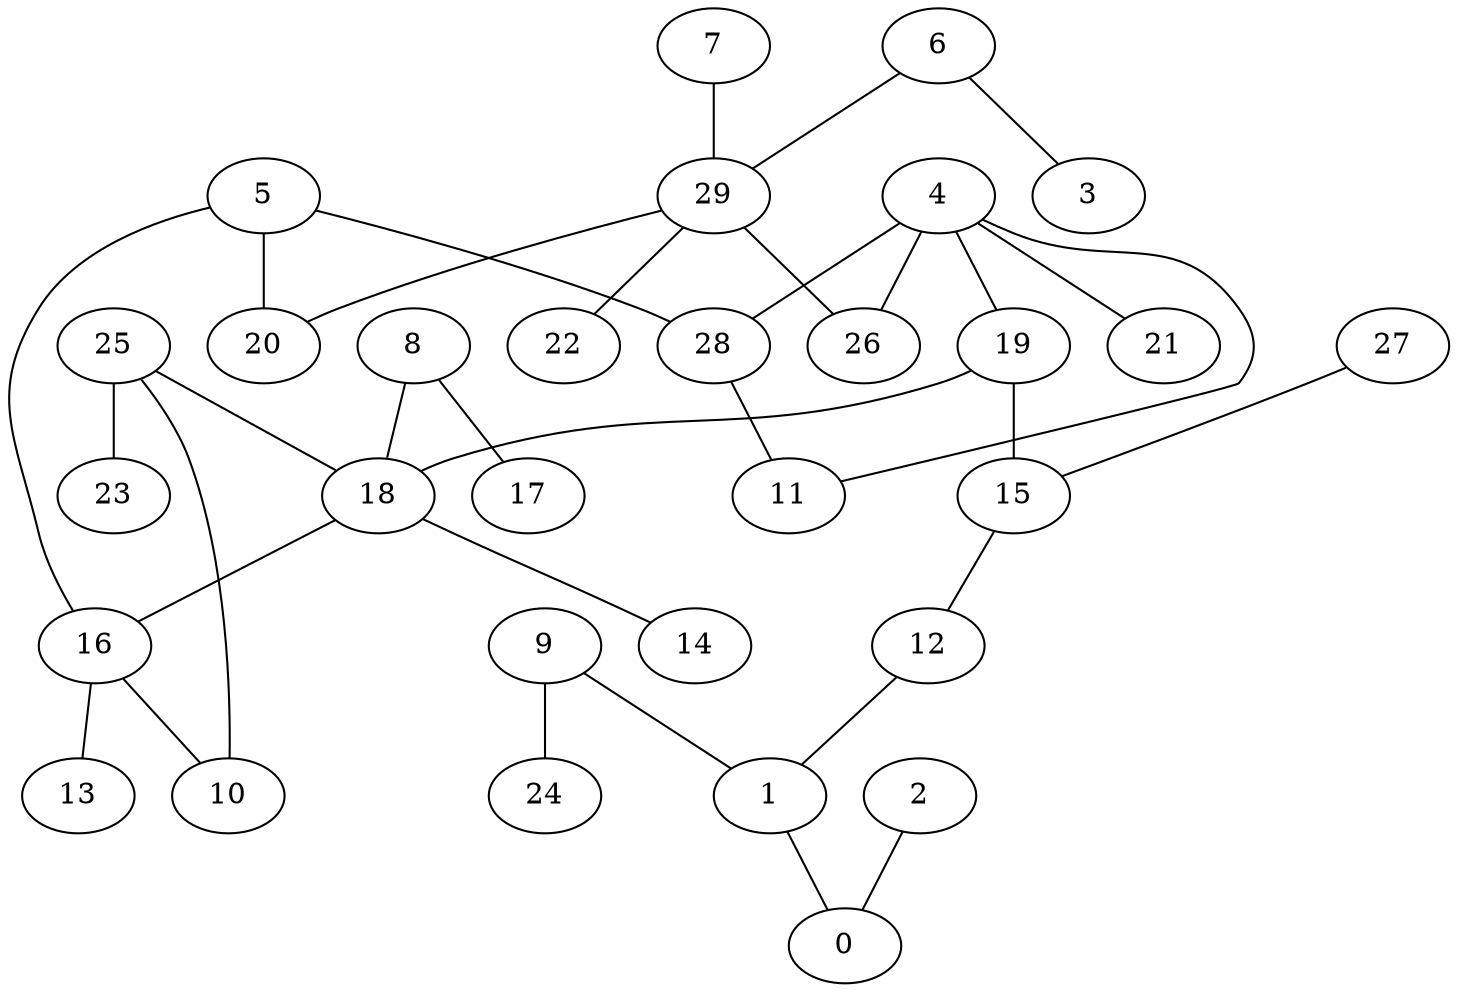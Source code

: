 digraph GG_graph {

subgraph G_graph {
edge [color = black]
"27" -> "15" [dir = none]
"15" -> "12" [dir = none]
"29" -> "22" [dir = none]
"29" -> "20" [dir = none]
"19" -> "15" [dir = none]
"19" -> "18" [dir = none]
"6" -> "3" [dir = none]
"6" -> "29" [dir = none]
"4" -> "21" [dir = none]
"4" -> "26" [dir = none]
"4" -> "28" [dir = none]
"28" -> "11" [dir = none]
"7" -> "29" [dir = none]
"18" -> "14" [dir = none]
"18" -> "16" [dir = none]
"5" -> "20" [dir = none]
"5" -> "28" [dir = none]
"5" -> "16" [dir = none]
"8" -> "17" [dir = none]
"8" -> "18" [dir = none]
"16" -> "13" [dir = none]
"16" -> "10" [dir = none]
"12" -> "1" [dir = none]
"1" -> "0" [dir = none]
"9" -> "24" [dir = none]
"9" -> "1" [dir = none]
"25" -> "23" [dir = none]
"25" -> "18" [dir = none]
"2" -> "0" [dir = none]
"29" -> "26" [dir = none]
"25" -> "10" [dir = none]
"4" -> "11" [dir = none]
"4" -> "19" [dir = none]
}

}
